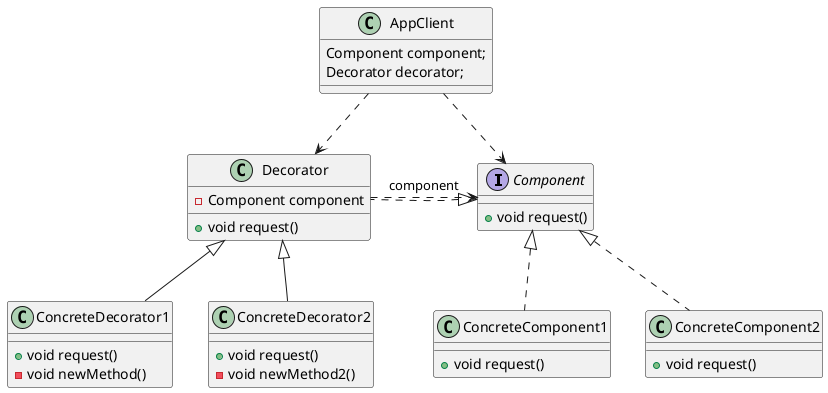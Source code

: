 @startuml
'https://plantuml.com/class-diagram

interface Component {
    +void request()
}

class Decorator {
    +void request()
    -Component component
}

Component <|.. Decorator
Decorator .> Component : component

class ConcreteComponent1 {
    +void request()
}

class ConcreteComponent2 {
    +void request()
}

Component <|.. ConcreteComponent1
Component <|.. ConcreteComponent2

class ConcreteDecorator1 {
    +void request()
    -void newMethod()
}

class ConcreteDecorator2 {
    +void request()
    -void newMethod2()
}


Decorator <|-- ConcreteDecorator1
Decorator <|-- ConcreteDecorator2

class AppClient {
    Component component;
    Decorator decorator;
}

AppClient ..> Component
AppClient ..> Decorator

@enduml